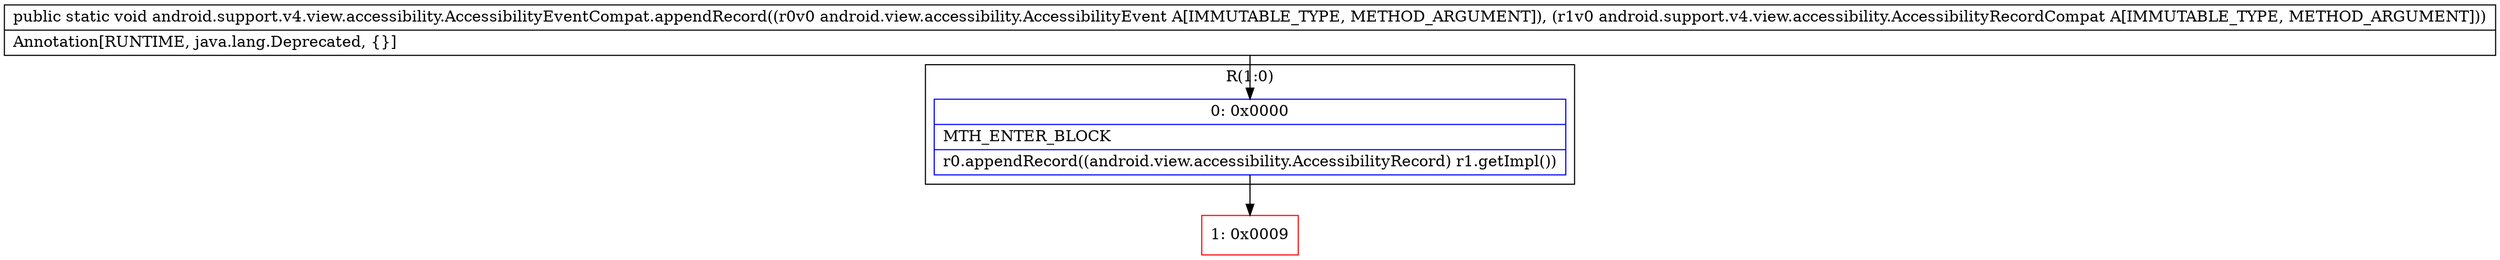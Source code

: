 digraph "CFG forandroid.support.v4.view.accessibility.AccessibilityEventCompat.appendRecord(Landroid\/view\/accessibility\/AccessibilityEvent;Landroid\/support\/v4\/view\/accessibility\/AccessibilityRecordCompat;)V" {
subgraph cluster_Region_468871728 {
label = "R(1:0)";
node [shape=record,color=blue];
Node_0 [shape=record,label="{0\:\ 0x0000|MTH_ENTER_BLOCK\l|r0.appendRecord((android.view.accessibility.AccessibilityRecord) r1.getImpl())\l}"];
}
Node_1 [shape=record,color=red,label="{1\:\ 0x0009}"];
MethodNode[shape=record,label="{public static void android.support.v4.view.accessibility.AccessibilityEventCompat.appendRecord((r0v0 android.view.accessibility.AccessibilityEvent A[IMMUTABLE_TYPE, METHOD_ARGUMENT]), (r1v0 android.support.v4.view.accessibility.AccessibilityRecordCompat A[IMMUTABLE_TYPE, METHOD_ARGUMENT]))  | Annotation[RUNTIME, java.lang.Deprecated, \{\}]\l}"];
MethodNode -> Node_0;
Node_0 -> Node_1;
}

